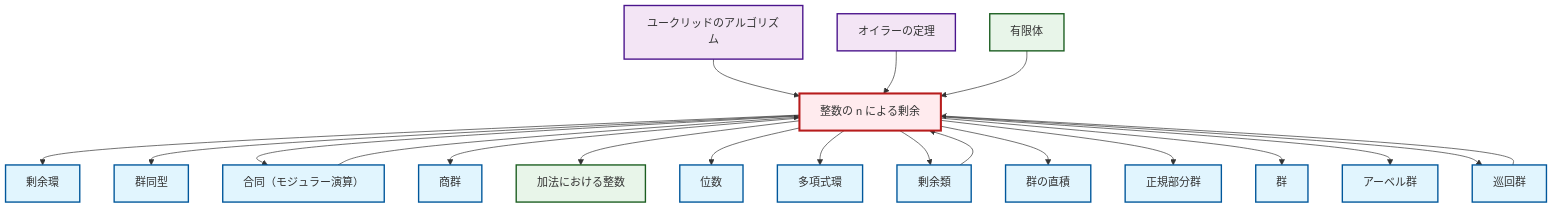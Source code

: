 graph TD
    classDef definition fill:#e1f5fe,stroke:#01579b,stroke-width:2px
    classDef theorem fill:#f3e5f5,stroke:#4a148c,stroke-width:2px
    classDef axiom fill:#fff3e0,stroke:#e65100,stroke-width:2px
    classDef example fill:#e8f5e9,stroke:#1b5e20,stroke-width:2px
    classDef current fill:#ffebee,stroke:#b71c1c,stroke-width:3px
    thm-euler["オイラーの定理"]:::theorem
    def-congruence["合同（モジュラー演算）"]:::definition
    def-isomorphism["群同型"]:::definition
    def-group["群"]:::definition
    def-quotient-ring["剰余環"]:::definition
    ex-finite-field["有限体"]:::example
    thm-euclidean-algorithm["ユークリッドのアルゴリズム"]:::theorem
    def-coset["剰余類"]:::definition
    ex-quotient-integers-mod-n["整数の n による剰余"]:::example
    def-cyclic-group["巡回群"]:::definition
    def-direct-product["群の直積"]:::definition
    def-polynomial-ring["多項式環"]:::definition
    def-normal-subgroup["正規部分群"]:::definition
    def-quotient-group["商群"]:::definition
    def-abelian-group["アーベル群"]:::definition
    ex-integers-addition["加法における整数"]:::example
    def-order["位数"]:::definition
    ex-quotient-integers-mod-n --> def-quotient-ring
    ex-quotient-integers-mod-n --> def-isomorphism
    ex-quotient-integers-mod-n --> def-congruence
    ex-quotient-integers-mod-n --> def-quotient-group
    ex-quotient-integers-mod-n --> ex-integers-addition
    def-cyclic-group --> ex-quotient-integers-mod-n
    ex-quotient-integers-mod-n --> def-order
    ex-quotient-integers-mod-n --> def-polynomial-ring
    thm-euclidean-algorithm --> ex-quotient-integers-mod-n
    def-coset --> ex-quotient-integers-mod-n
    def-congruence --> ex-quotient-integers-mod-n
    ex-quotient-integers-mod-n --> def-coset
    ex-quotient-integers-mod-n --> def-direct-product
    thm-euler --> ex-quotient-integers-mod-n
    ex-quotient-integers-mod-n --> def-normal-subgroup
    ex-finite-field --> ex-quotient-integers-mod-n
    ex-quotient-integers-mod-n --> def-group
    ex-quotient-integers-mod-n --> def-abelian-group
    ex-quotient-integers-mod-n --> def-cyclic-group
    class ex-quotient-integers-mod-n current